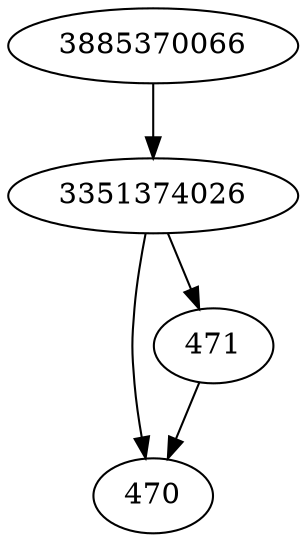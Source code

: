strict digraph  {
3351374026;
3885370066;
470;
471;
3351374026 -> 470;
3351374026 -> 471;
3885370066 -> 3351374026;
471 -> 470;
}
